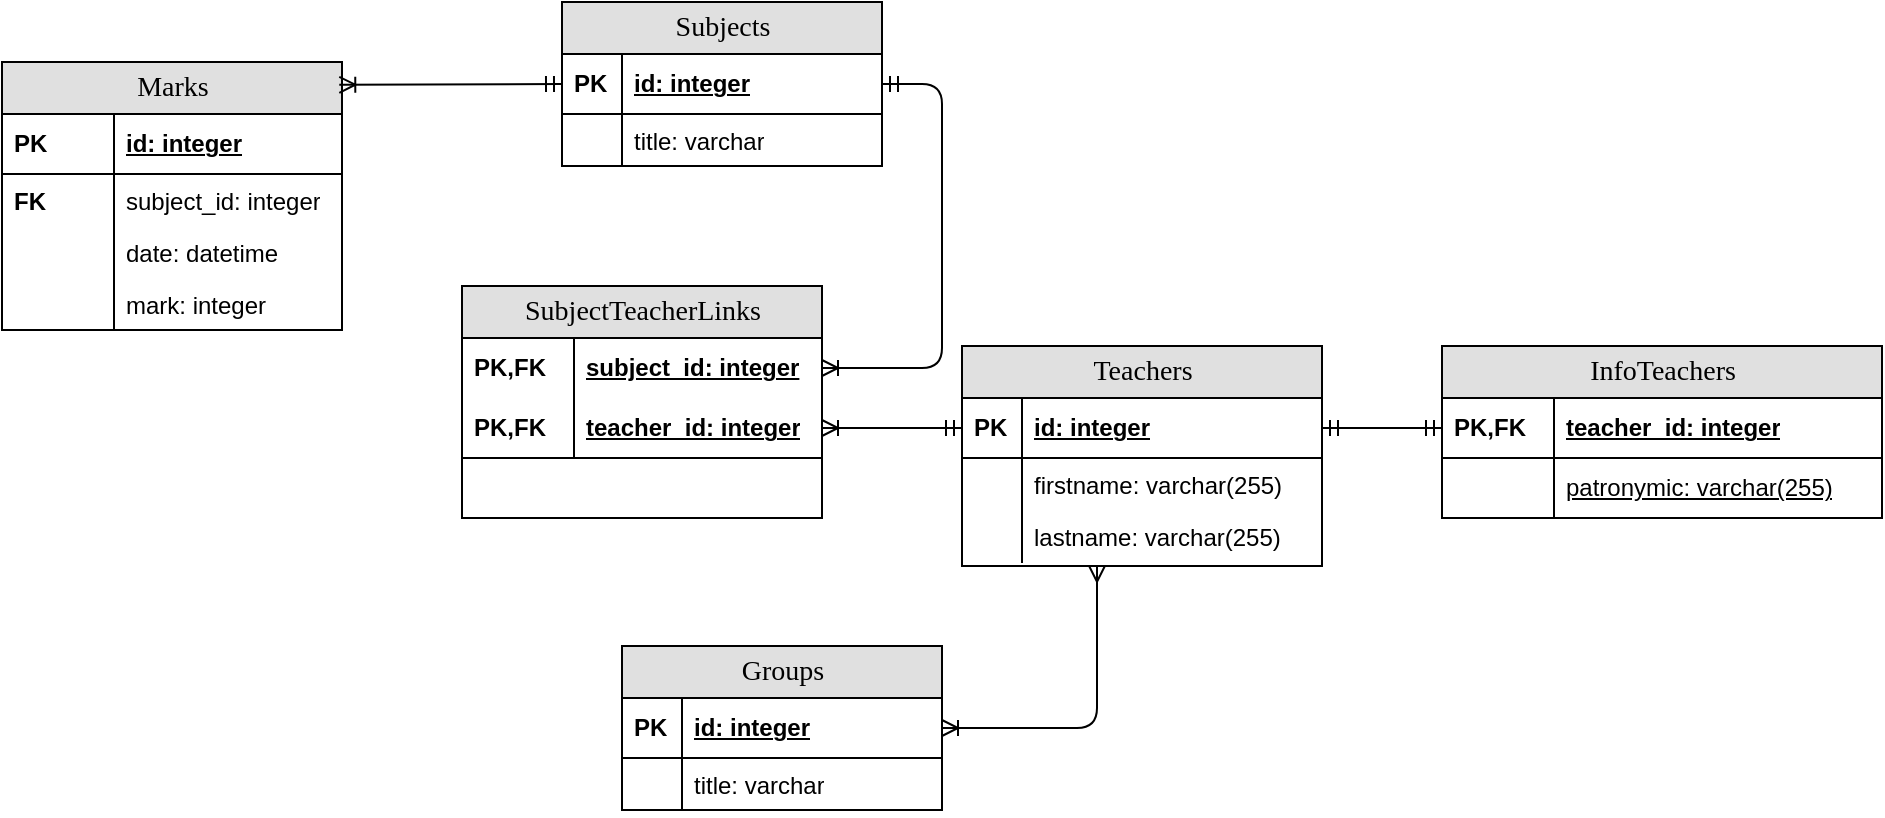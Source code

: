 <mxfile version="21.7.5" type="device">
  <diagram name="1" id="e56a1550-8fbb-45ad-956c-1786394a9013">
    <mxGraphModel dx="766" dy="482" grid="1" gridSize="10" guides="1" tooltips="1" connect="1" arrows="1" fold="1" page="1" pageScale="1" pageWidth="1100" pageHeight="850" background="none" math="0" shadow="0">
      <root>
        <mxCell id="0" />
        <mxCell id="1" parent="0" />
        <mxCell id="Pl81qxV0gTwA9zBYsx-d-1" value="Marks" style="swimlane;html=1;fontStyle=0;childLayout=stackLayout;horizontal=1;startSize=26;fillColor=#e0e0e0;horizontalStack=0;resizeParent=1;resizeLast=0;collapsible=1;marginBottom=0;swimlaneFillColor=#ffffff;align=center;rounded=0;shadow=0;comic=0;labelBackgroundColor=none;strokeWidth=1;fontFamily=Verdana;fontSize=14" parent="1" vertex="1">
          <mxGeometry x="50" y="78" width="170" height="134" as="geometry" />
        </mxCell>
        <mxCell id="Pl81qxV0gTwA9zBYsx-d-4" value="id: integer" style="shape=partialRectangle;top=0;left=0;right=0;bottom=1;html=1;align=left;verticalAlign=middle;fillColor=none;spacingLeft=60;spacingRight=4;whiteSpace=wrap;overflow=hidden;rotatable=0;points=[[0,0.5],[1,0.5]];portConstraint=eastwest;dropTarget=0;fontStyle=5;" parent="Pl81qxV0gTwA9zBYsx-d-1" vertex="1">
          <mxGeometry y="26" width="170" height="30" as="geometry" />
        </mxCell>
        <mxCell id="Pl81qxV0gTwA9zBYsx-d-5" value="PK" style="shape=partialRectangle;fontStyle=1;top=0;left=0;bottom=0;html=1;fillColor=none;align=left;verticalAlign=middle;spacingLeft=4;spacingRight=4;whiteSpace=wrap;overflow=hidden;rotatable=0;points=[];portConstraint=eastwest;part=1;" parent="Pl81qxV0gTwA9zBYsx-d-4" vertex="1" connectable="0">
          <mxGeometry width="56" height="30" as="geometry" />
        </mxCell>
        <mxCell id="Pl81qxV0gTwA9zBYsx-d-25" value="subject_id: integer" style="shape=partialRectangle;top=0;left=0;right=0;bottom=0;html=1;align=left;verticalAlign=top;fillColor=none;spacingLeft=60;spacingRight=4;whiteSpace=wrap;overflow=hidden;rotatable=0;points=[[0,0.5],[1,0.5]];portConstraint=eastwest;dropTarget=0;" parent="Pl81qxV0gTwA9zBYsx-d-1" vertex="1">
          <mxGeometry y="56" width="170" height="26" as="geometry" />
        </mxCell>
        <mxCell id="Pl81qxV0gTwA9zBYsx-d-26" value="&lt;b&gt;FK&lt;/b&gt;" style="shape=partialRectangle;top=0;left=0;bottom=0;html=1;fillColor=none;align=left;verticalAlign=top;spacingLeft=4;spacingRight=4;whiteSpace=wrap;overflow=hidden;rotatable=0;points=[];portConstraint=eastwest;part=1;" parent="Pl81qxV0gTwA9zBYsx-d-25" vertex="1" connectable="0">
          <mxGeometry width="56" height="26" as="geometry" />
        </mxCell>
        <mxCell id="yXRxFqNja7yqJTCHDVsf-1" value="date: datetime" style="shape=partialRectangle;top=0;left=0;right=0;bottom=0;html=1;align=left;verticalAlign=top;fillColor=none;spacingLeft=60;spacingRight=4;whiteSpace=wrap;overflow=hidden;rotatable=0;points=[[0,0.5],[1,0.5]];portConstraint=eastwest;dropTarget=0;" parent="Pl81qxV0gTwA9zBYsx-d-1" vertex="1">
          <mxGeometry y="82" width="170" height="26" as="geometry" />
        </mxCell>
        <mxCell id="yXRxFqNja7yqJTCHDVsf-2" value="" style="shape=partialRectangle;top=0;left=0;bottom=0;html=1;fillColor=none;align=left;verticalAlign=top;spacingLeft=4;spacingRight=4;whiteSpace=wrap;overflow=hidden;rotatable=0;points=[];portConstraint=eastwest;part=1;" parent="yXRxFqNja7yqJTCHDVsf-1" vertex="1" connectable="0">
          <mxGeometry width="56" height="26" as="geometry" />
        </mxCell>
        <mxCell id="yXRxFqNja7yqJTCHDVsf-3" value="mark: integer" style="shape=partialRectangle;top=0;left=0;right=0;bottom=0;html=1;align=left;verticalAlign=top;fillColor=none;spacingLeft=60;spacingRight=4;whiteSpace=wrap;overflow=hidden;rotatable=0;points=[[0,0.5],[1,0.5]];portConstraint=eastwest;dropTarget=0;" parent="Pl81qxV0gTwA9zBYsx-d-1" vertex="1">
          <mxGeometry y="108" width="170" height="26" as="geometry" />
        </mxCell>
        <mxCell id="yXRxFqNja7yqJTCHDVsf-4" value="" style="shape=partialRectangle;top=0;left=0;bottom=0;html=1;fillColor=none;align=left;verticalAlign=top;spacingLeft=4;spacingRight=4;whiteSpace=wrap;overflow=hidden;rotatable=0;points=[];portConstraint=eastwest;part=1;" parent="yXRxFqNja7yqJTCHDVsf-3" vertex="1" connectable="0">
          <mxGeometry width="56" height="26" as="geometry" />
        </mxCell>
        <mxCell id="Pl81qxV0gTwA9zBYsx-d-31" value="Subjects" style="swimlane;html=1;fontStyle=0;childLayout=stackLayout;horizontal=1;startSize=26;fillColor=#e0e0e0;horizontalStack=0;resizeParent=1;resizeLast=0;collapsible=1;marginBottom=0;swimlaneFillColor=#ffffff;align=center;rounded=0;shadow=0;comic=0;labelBackgroundColor=none;strokeWidth=1;fontFamily=Verdana;fontSize=14" parent="1" vertex="1">
          <mxGeometry x="330" y="48" width="160" height="82" as="geometry" />
        </mxCell>
        <mxCell id="Pl81qxV0gTwA9zBYsx-d-32" value="id: integer" style="shape=partialRectangle;top=0;left=0;right=0;bottom=1;html=1;align=left;verticalAlign=middle;fillColor=none;spacingLeft=34;spacingRight=4;whiteSpace=wrap;overflow=hidden;rotatable=0;points=[[0,0.5],[1,0.5]];portConstraint=eastwest;dropTarget=0;fontStyle=5;" parent="Pl81qxV0gTwA9zBYsx-d-31" vertex="1">
          <mxGeometry y="26" width="160" height="30" as="geometry" />
        </mxCell>
        <mxCell id="Pl81qxV0gTwA9zBYsx-d-33" value="&lt;b&gt;PK&lt;/b&gt;" style="shape=partialRectangle;top=0;left=0;bottom=0;html=1;fillColor=none;align=left;verticalAlign=middle;spacingLeft=4;spacingRight=4;whiteSpace=wrap;overflow=hidden;rotatable=0;points=[];portConstraint=eastwest;part=1;" parent="Pl81qxV0gTwA9zBYsx-d-32" vertex="1" connectable="0">
          <mxGeometry width="30" height="30" as="geometry" />
        </mxCell>
        <mxCell id="Pl81qxV0gTwA9zBYsx-d-34" value="title: varchar" style="shape=partialRectangle;top=0;left=0;right=0;bottom=0;html=1;align=left;verticalAlign=top;fillColor=none;spacingLeft=34;spacingRight=4;whiteSpace=wrap;overflow=hidden;rotatable=0;points=[[0,0.5],[1,0.5]];portConstraint=eastwest;dropTarget=0;" parent="Pl81qxV0gTwA9zBYsx-d-31" vertex="1">
          <mxGeometry y="56" width="160" height="26" as="geometry" />
        </mxCell>
        <mxCell id="Pl81qxV0gTwA9zBYsx-d-35" value="" style="shape=partialRectangle;top=0;left=0;bottom=0;html=1;fillColor=none;align=left;verticalAlign=top;spacingLeft=4;spacingRight=4;whiteSpace=wrap;overflow=hidden;rotatable=0;points=[];portConstraint=eastwest;part=1;" parent="Pl81qxV0gTwA9zBYsx-d-34" vertex="1" connectable="0">
          <mxGeometry width="30" height="26" as="geometry" />
        </mxCell>
        <mxCell id="Pl81qxV0gTwA9zBYsx-d-42" value="" style="html=1;endArrow=ERoneToMany;startArrow=ERmandOne;labelBackgroundColor=none;fontFamily=Verdana;fontSize=14;entryX=0.992;entryY=0.085;exitX=0;exitY=0.5;exitDx=0;exitDy=0;entryDx=0;entryDy=0;entryPerimeter=0;" parent="1" source="Pl81qxV0gTwA9zBYsx-d-32" target="Pl81qxV0gTwA9zBYsx-d-1" edge="1">
          <mxGeometry width="100" height="100" relative="1" as="geometry">
            <mxPoint x="280" y="192" as="sourcePoint" />
            <mxPoint x="280" y="30" as="targetPoint" />
          </mxGeometry>
        </mxCell>
        <mxCell id="Pl81qxV0gTwA9zBYsx-d-43" value="Teachers" style="swimlane;html=1;fontStyle=0;childLayout=stackLayout;horizontal=1;startSize=26;fillColor=#e0e0e0;horizontalStack=0;resizeParent=1;resizeLast=0;collapsible=1;marginBottom=0;swimlaneFillColor=#ffffff;align=center;rounded=0;shadow=0;comic=0;labelBackgroundColor=none;strokeWidth=1;fontFamily=Verdana;fontSize=14" parent="1" vertex="1">
          <mxGeometry x="530" y="220" width="180" height="110" as="geometry" />
        </mxCell>
        <mxCell id="Pl81qxV0gTwA9zBYsx-d-44" value="id: integer" style="shape=partialRectangle;top=0;left=0;right=0;bottom=1;html=1;align=left;verticalAlign=middle;fillColor=none;spacingLeft=34;spacingRight=4;whiteSpace=wrap;overflow=hidden;rotatable=0;points=[[0,0.5],[1,0.5]];portConstraint=eastwest;dropTarget=0;fontStyle=5;" parent="Pl81qxV0gTwA9zBYsx-d-43" vertex="1">
          <mxGeometry y="26" width="180" height="30" as="geometry" />
        </mxCell>
        <mxCell id="Pl81qxV0gTwA9zBYsx-d-45" value="&lt;b&gt;PK&lt;/b&gt;" style="shape=partialRectangle;top=0;left=0;bottom=0;html=1;fillColor=none;align=left;verticalAlign=middle;spacingLeft=4;spacingRight=4;whiteSpace=wrap;overflow=hidden;rotatable=0;points=[];portConstraint=eastwest;part=1;" parent="Pl81qxV0gTwA9zBYsx-d-44" vertex="1" connectable="0">
          <mxGeometry width="30" height="30" as="geometry" />
        </mxCell>
        <mxCell id="Pl81qxV0gTwA9zBYsx-d-46" value="firstname: varchar(255)" style="shape=partialRectangle;top=0;left=0;right=0;bottom=0;html=1;align=left;verticalAlign=top;fillColor=none;spacingLeft=34;spacingRight=4;whiteSpace=wrap;overflow=hidden;rotatable=0;points=[[0,0.5],[1,0.5]];portConstraint=eastwest;dropTarget=0;" parent="Pl81qxV0gTwA9zBYsx-d-43" vertex="1">
          <mxGeometry y="56" width="180" height="26" as="geometry" />
        </mxCell>
        <mxCell id="Pl81qxV0gTwA9zBYsx-d-47" value="" style="shape=partialRectangle;top=0;left=0;bottom=0;html=1;fillColor=none;align=left;verticalAlign=top;spacingLeft=4;spacingRight=4;whiteSpace=wrap;overflow=hidden;rotatable=0;points=[];portConstraint=eastwest;part=1;" parent="Pl81qxV0gTwA9zBYsx-d-46" vertex="1" connectable="0">
          <mxGeometry width="30" height="26" as="geometry" />
        </mxCell>
        <mxCell id="yXRxFqNja7yqJTCHDVsf-5" value="lastname: varchar(255)" style="shape=partialRectangle;top=0;left=0;right=0;bottom=0;html=1;align=left;verticalAlign=top;fillColor=none;spacingLeft=34;spacingRight=4;whiteSpace=wrap;overflow=hidden;rotatable=0;points=[[0,0.5],[1,0.5]];portConstraint=eastwest;dropTarget=0;" parent="Pl81qxV0gTwA9zBYsx-d-43" vertex="1">
          <mxGeometry y="82" width="180" height="26" as="geometry" />
        </mxCell>
        <mxCell id="yXRxFqNja7yqJTCHDVsf-6" value="" style="shape=partialRectangle;top=0;left=0;bottom=0;html=1;fillColor=none;align=left;verticalAlign=top;spacingLeft=4;spacingRight=4;whiteSpace=wrap;overflow=hidden;rotatable=0;points=[];portConstraint=eastwest;part=1;" parent="yXRxFqNja7yqJTCHDVsf-5" vertex="1" connectable="0">
          <mxGeometry width="30" height="26" as="geometry" />
        </mxCell>
        <mxCell id="Pl81qxV0gTwA9zBYsx-d-49" value="SubjectTeacherLinks" style="swimlane;html=1;fontStyle=0;childLayout=stackLayout;horizontal=1;startSize=26;fillColor=#e0e0e0;horizontalStack=0;resizeParent=1;resizeLast=0;collapsible=1;marginBottom=0;swimlaneFillColor=#ffffff;align=center;rounded=0;shadow=0;comic=0;labelBackgroundColor=none;strokeWidth=1;fontFamily=Verdana;fontSize=14" parent="1" vertex="1">
          <mxGeometry x="280" y="190" width="180" height="116" as="geometry" />
        </mxCell>
        <mxCell id="Pl81qxV0gTwA9zBYsx-d-57" value="subject_id: integer" style="shape=partialRectangle;top=0;left=0;right=0;bottom=0;html=1;align=left;verticalAlign=middle;fillColor=none;spacingLeft=60;spacingRight=4;whiteSpace=wrap;overflow=hidden;rotatable=0;points=[[0,0.5],[1,0.5]];portConstraint=eastwest;dropTarget=0;fontStyle=5;" parent="Pl81qxV0gTwA9zBYsx-d-49" vertex="1">
          <mxGeometry y="26" width="180" height="30" as="geometry" />
        </mxCell>
        <mxCell id="Pl81qxV0gTwA9zBYsx-d-58" value="PK,FK" style="shape=partialRectangle;fontStyle=1;top=0;left=0;bottom=0;html=1;fillColor=none;align=left;verticalAlign=middle;spacingLeft=4;spacingRight=4;whiteSpace=wrap;overflow=hidden;rotatable=0;points=[];portConstraint=eastwest;part=1;" parent="Pl81qxV0gTwA9zBYsx-d-57" vertex="1" connectable="0">
          <mxGeometry width="56" height="30" as="geometry" />
        </mxCell>
        <mxCell id="Pl81qxV0gTwA9zBYsx-d-61" value="teacher_id: integer" style="shape=partialRectangle;top=0;left=0;right=0;bottom=1;html=1;align=left;verticalAlign=middle;fillColor=none;spacingLeft=60;spacingRight=4;whiteSpace=wrap;overflow=hidden;rotatable=0;points=[[0,0.5],[1,0.5]];portConstraint=eastwest;dropTarget=0;fontStyle=5;" parent="Pl81qxV0gTwA9zBYsx-d-49" vertex="1">
          <mxGeometry y="56" width="180" height="30" as="geometry" />
        </mxCell>
        <mxCell id="Pl81qxV0gTwA9zBYsx-d-62" value="PK,FK" style="shape=partialRectangle;fontStyle=1;top=0;left=0;bottom=0;html=1;fillColor=none;align=left;verticalAlign=middle;spacingLeft=4;spacingRight=4;whiteSpace=wrap;overflow=hidden;rotatable=0;points=[];portConstraint=eastwest;part=1;" parent="Pl81qxV0gTwA9zBYsx-d-61" vertex="1" connectable="0">
          <mxGeometry width="56" height="30" as="geometry" />
        </mxCell>
        <mxCell id="Pl81qxV0gTwA9zBYsx-d-63" style="shape=partialRectangle;top=0;left=0;right=0;bottom=1;html=1;align=left;verticalAlign=middle;fillColor=none;spacingLeft=60;spacingRight=4;whiteSpace=wrap;overflow=hidden;rotatable=0;points=[[0,0.5],[1,0.5]];portConstraint=eastwest;dropTarget=0;fontStyle=5;" parent="Pl81qxV0gTwA9zBYsx-d-49" vertex="1">
          <mxGeometry y="86" width="180" height="30" as="geometry" />
        </mxCell>
        <mxCell id="Pl81qxV0gTwA9zBYsx-d-64" value="" style="html=1;endArrow=ERoneToMany;startArrow=ERmandOne;labelBackgroundColor=none;fontFamily=Verdana;fontSize=14;entryX=1;entryY=0.5;exitX=0;exitY=0.5;exitDx=0;exitDy=0;entryDx=0;entryDy=0;" parent="1" source="Pl81qxV0gTwA9zBYsx-d-44" target="Pl81qxV0gTwA9zBYsx-d-61" edge="1">
          <mxGeometry width="100" height="100" relative="1" as="geometry">
            <mxPoint x="510" y="154" as="sourcePoint" />
            <mxPoint x="390" y="182" as="targetPoint" />
          </mxGeometry>
        </mxCell>
        <mxCell id="Pl81qxV0gTwA9zBYsx-d-65" value="" style="html=1;endArrow=ERmandOne;startArrow=ERoneToMany;labelBackgroundColor=none;fontFamily=Verdana;fontSize=14;exitX=1;exitY=0.5;exitDx=0;exitDy=0;edgeStyle=orthogonalEdgeStyle;entryX=1;entryY=0.5;entryDx=0;entryDy=0;startFill=0;endFill=0;" parent="1" source="Pl81qxV0gTwA9zBYsx-d-57" target="Pl81qxV0gTwA9zBYsx-d-32" edge="1">
          <mxGeometry width="100" height="100" relative="1" as="geometry">
            <mxPoint x="590" y="191" as="sourcePoint" />
            <mxPoint x="550" y="150" as="targetPoint" />
            <Array as="points">
              <mxPoint x="520" y="231" />
              <mxPoint x="520" y="89" />
            </Array>
          </mxGeometry>
        </mxCell>
        <mxCell id="kJc0wMjmsfLOusIpjbjP-1" value="InfoTeachers" style="swimlane;html=1;fontStyle=0;childLayout=stackLayout;horizontal=1;startSize=26;fillColor=#e0e0e0;horizontalStack=0;resizeParent=1;resizeLast=0;collapsible=1;marginBottom=0;swimlaneFillColor=#ffffff;align=center;rounded=0;shadow=0;comic=0;labelBackgroundColor=none;strokeWidth=1;fontFamily=Verdana;fontSize=14" parent="1" vertex="1">
          <mxGeometry x="770" y="220" width="220" height="86" as="geometry" />
        </mxCell>
        <mxCell id="kJc0wMjmsfLOusIpjbjP-10" value="teacher_id: integer" style="shape=partialRectangle;top=0;left=0;right=0;bottom=1;html=1;align=left;verticalAlign=middle;fillColor=none;spacingLeft=60;spacingRight=4;whiteSpace=wrap;overflow=hidden;rotatable=0;points=[[0,0.5],[1,0.5]];portConstraint=eastwest;dropTarget=0;fontStyle=5;" parent="kJc0wMjmsfLOusIpjbjP-1" vertex="1">
          <mxGeometry y="26" width="220" height="30" as="geometry" />
        </mxCell>
        <mxCell id="kJc0wMjmsfLOusIpjbjP-11" value="PK,FK" style="shape=partialRectangle;fontStyle=1;top=0;left=0;bottom=0;html=1;fillColor=none;align=left;verticalAlign=middle;spacingLeft=4;spacingRight=4;whiteSpace=wrap;overflow=hidden;rotatable=0;points=[];portConstraint=eastwest;part=1;" parent="kJc0wMjmsfLOusIpjbjP-10" vertex="1" connectable="0">
          <mxGeometry width="56" height="30" as="geometry" />
        </mxCell>
        <mxCell id="kJc0wMjmsfLOusIpjbjP-12" value="&lt;span style=&quot;font-weight: normal;&quot;&gt;patronymic: varchar(255)&lt;/span&gt;" style="shape=partialRectangle;top=0;left=0;right=0;bottom=1;html=1;align=left;verticalAlign=middle;fillColor=none;spacingLeft=60;spacingRight=4;whiteSpace=wrap;overflow=hidden;rotatable=0;points=[[0,0.5],[1,0.5]];portConstraint=eastwest;dropTarget=0;fontStyle=5;strokeColor=none;" parent="kJc0wMjmsfLOusIpjbjP-1" vertex="1">
          <mxGeometry y="56" width="220" height="30" as="geometry" />
        </mxCell>
        <mxCell id="kJc0wMjmsfLOusIpjbjP-13" value="" style="shape=partialRectangle;fontStyle=1;top=0;left=0;bottom=0;html=1;fillColor=none;align=left;verticalAlign=middle;spacingLeft=4;spacingRight=4;whiteSpace=wrap;overflow=hidden;rotatable=0;points=[];portConstraint=eastwest;part=1;" parent="kJc0wMjmsfLOusIpjbjP-12" vertex="1" connectable="0">
          <mxGeometry width="56" height="30" as="geometry" />
        </mxCell>
        <mxCell id="kJc0wMjmsfLOusIpjbjP-14" value="" style="html=1;endArrow=ERmandOne;startArrow=ERmandOne;labelBackgroundColor=none;fontFamily=Verdana;fontSize=14;entryX=1;entryY=0.5;exitX=0;exitY=0.5;exitDx=0;exitDy=0;entryDx=0;entryDy=0;endFill=0;" parent="1" source="kJc0wMjmsfLOusIpjbjP-10" target="Pl81qxV0gTwA9zBYsx-d-44" edge="1">
          <mxGeometry width="100" height="100" relative="1" as="geometry">
            <mxPoint x="820" y="330" as="sourcePoint" />
            <mxPoint x="720" y="330" as="targetPoint" />
          </mxGeometry>
        </mxCell>
        <mxCell id="kJc0wMjmsfLOusIpjbjP-24" value="Groups" style="swimlane;html=1;fontStyle=0;childLayout=stackLayout;horizontal=1;startSize=26;fillColor=#e0e0e0;horizontalStack=0;resizeParent=1;resizeLast=0;collapsible=1;marginBottom=0;swimlaneFillColor=#ffffff;align=center;rounded=0;shadow=0;comic=0;labelBackgroundColor=none;strokeWidth=1;fontFamily=Verdana;fontSize=14" parent="1" vertex="1">
          <mxGeometry x="360" y="370" width="160" height="82" as="geometry" />
        </mxCell>
        <mxCell id="kJc0wMjmsfLOusIpjbjP-25" value="id: integer" style="shape=partialRectangle;top=0;left=0;right=0;bottom=1;html=1;align=left;verticalAlign=middle;fillColor=none;spacingLeft=34;spacingRight=4;whiteSpace=wrap;overflow=hidden;rotatable=0;points=[[0,0.5],[1,0.5]];portConstraint=eastwest;dropTarget=0;fontStyle=5;" parent="kJc0wMjmsfLOusIpjbjP-24" vertex="1">
          <mxGeometry y="26" width="160" height="30" as="geometry" />
        </mxCell>
        <mxCell id="kJc0wMjmsfLOusIpjbjP-26" value="&lt;b&gt;PK&lt;/b&gt;" style="shape=partialRectangle;top=0;left=0;bottom=0;html=1;fillColor=none;align=left;verticalAlign=middle;spacingLeft=4;spacingRight=4;whiteSpace=wrap;overflow=hidden;rotatable=0;points=[];portConstraint=eastwest;part=1;" parent="kJc0wMjmsfLOusIpjbjP-25" vertex="1" connectable="0">
          <mxGeometry width="30" height="30" as="geometry" />
        </mxCell>
        <mxCell id="kJc0wMjmsfLOusIpjbjP-27" value="title: varchar" style="shape=partialRectangle;top=0;left=0;right=0;bottom=0;html=1;align=left;verticalAlign=top;fillColor=none;spacingLeft=34;spacingRight=4;whiteSpace=wrap;overflow=hidden;rotatable=0;points=[[0,0.5],[1,0.5]];portConstraint=eastwest;dropTarget=0;" parent="kJc0wMjmsfLOusIpjbjP-24" vertex="1">
          <mxGeometry y="56" width="160" height="26" as="geometry" />
        </mxCell>
        <mxCell id="kJc0wMjmsfLOusIpjbjP-28" value="" style="shape=partialRectangle;top=0;left=0;bottom=0;html=1;fillColor=none;align=left;verticalAlign=top;spacingLeft=4;spacingRight=4;whiteSpace=wrap;overflow=hidden;rotatable=0;points=[];portConstraint=eastwest;part=1;" parent="kJc0wMjmsfLOusIpjbjP-27" vertex="1" connectable="0">
          <mxGeometry width="30" height="26" as="geometry" />
        </mxCell>
        <mxCell id="kJc0wMjmsfLOusIpjbjP-44" value="" style="html=1;endArrow=ERoneToMany;startArrow=ERmany;labelBackgroundColor=none;fontFamily=Verdana;fontSize=14;exitX=0.375;exitY=1.071;exitDx=0;exitDy=0;edgeStyle=orthogonalEdgeStyle;entryX=1;entryY=0.5;entryDx=0;entryDy=0;startFill=0;endFill=0;exitPerimeter=0;" parent="1" source="yXRxFqNja7yqJTCHDVsf-5" target="kJc0wMjmsfLOusIpjbjP-25" edge="1">
          <mxGeometry width="100" height="100" relative="1" as="geometry">
            <mxPoint x="610" y="411" as="sourcePoint" />
            <mxPoint x="580" y="472" as="targetPoint" />
            <Array as="points">
              <mxPoint x="598" y="411" />
            </Array>
          </mxGeometry>
        </mxCell>
      </root>
    </mxGraphModel>
  </diagram>
</mxfile>
